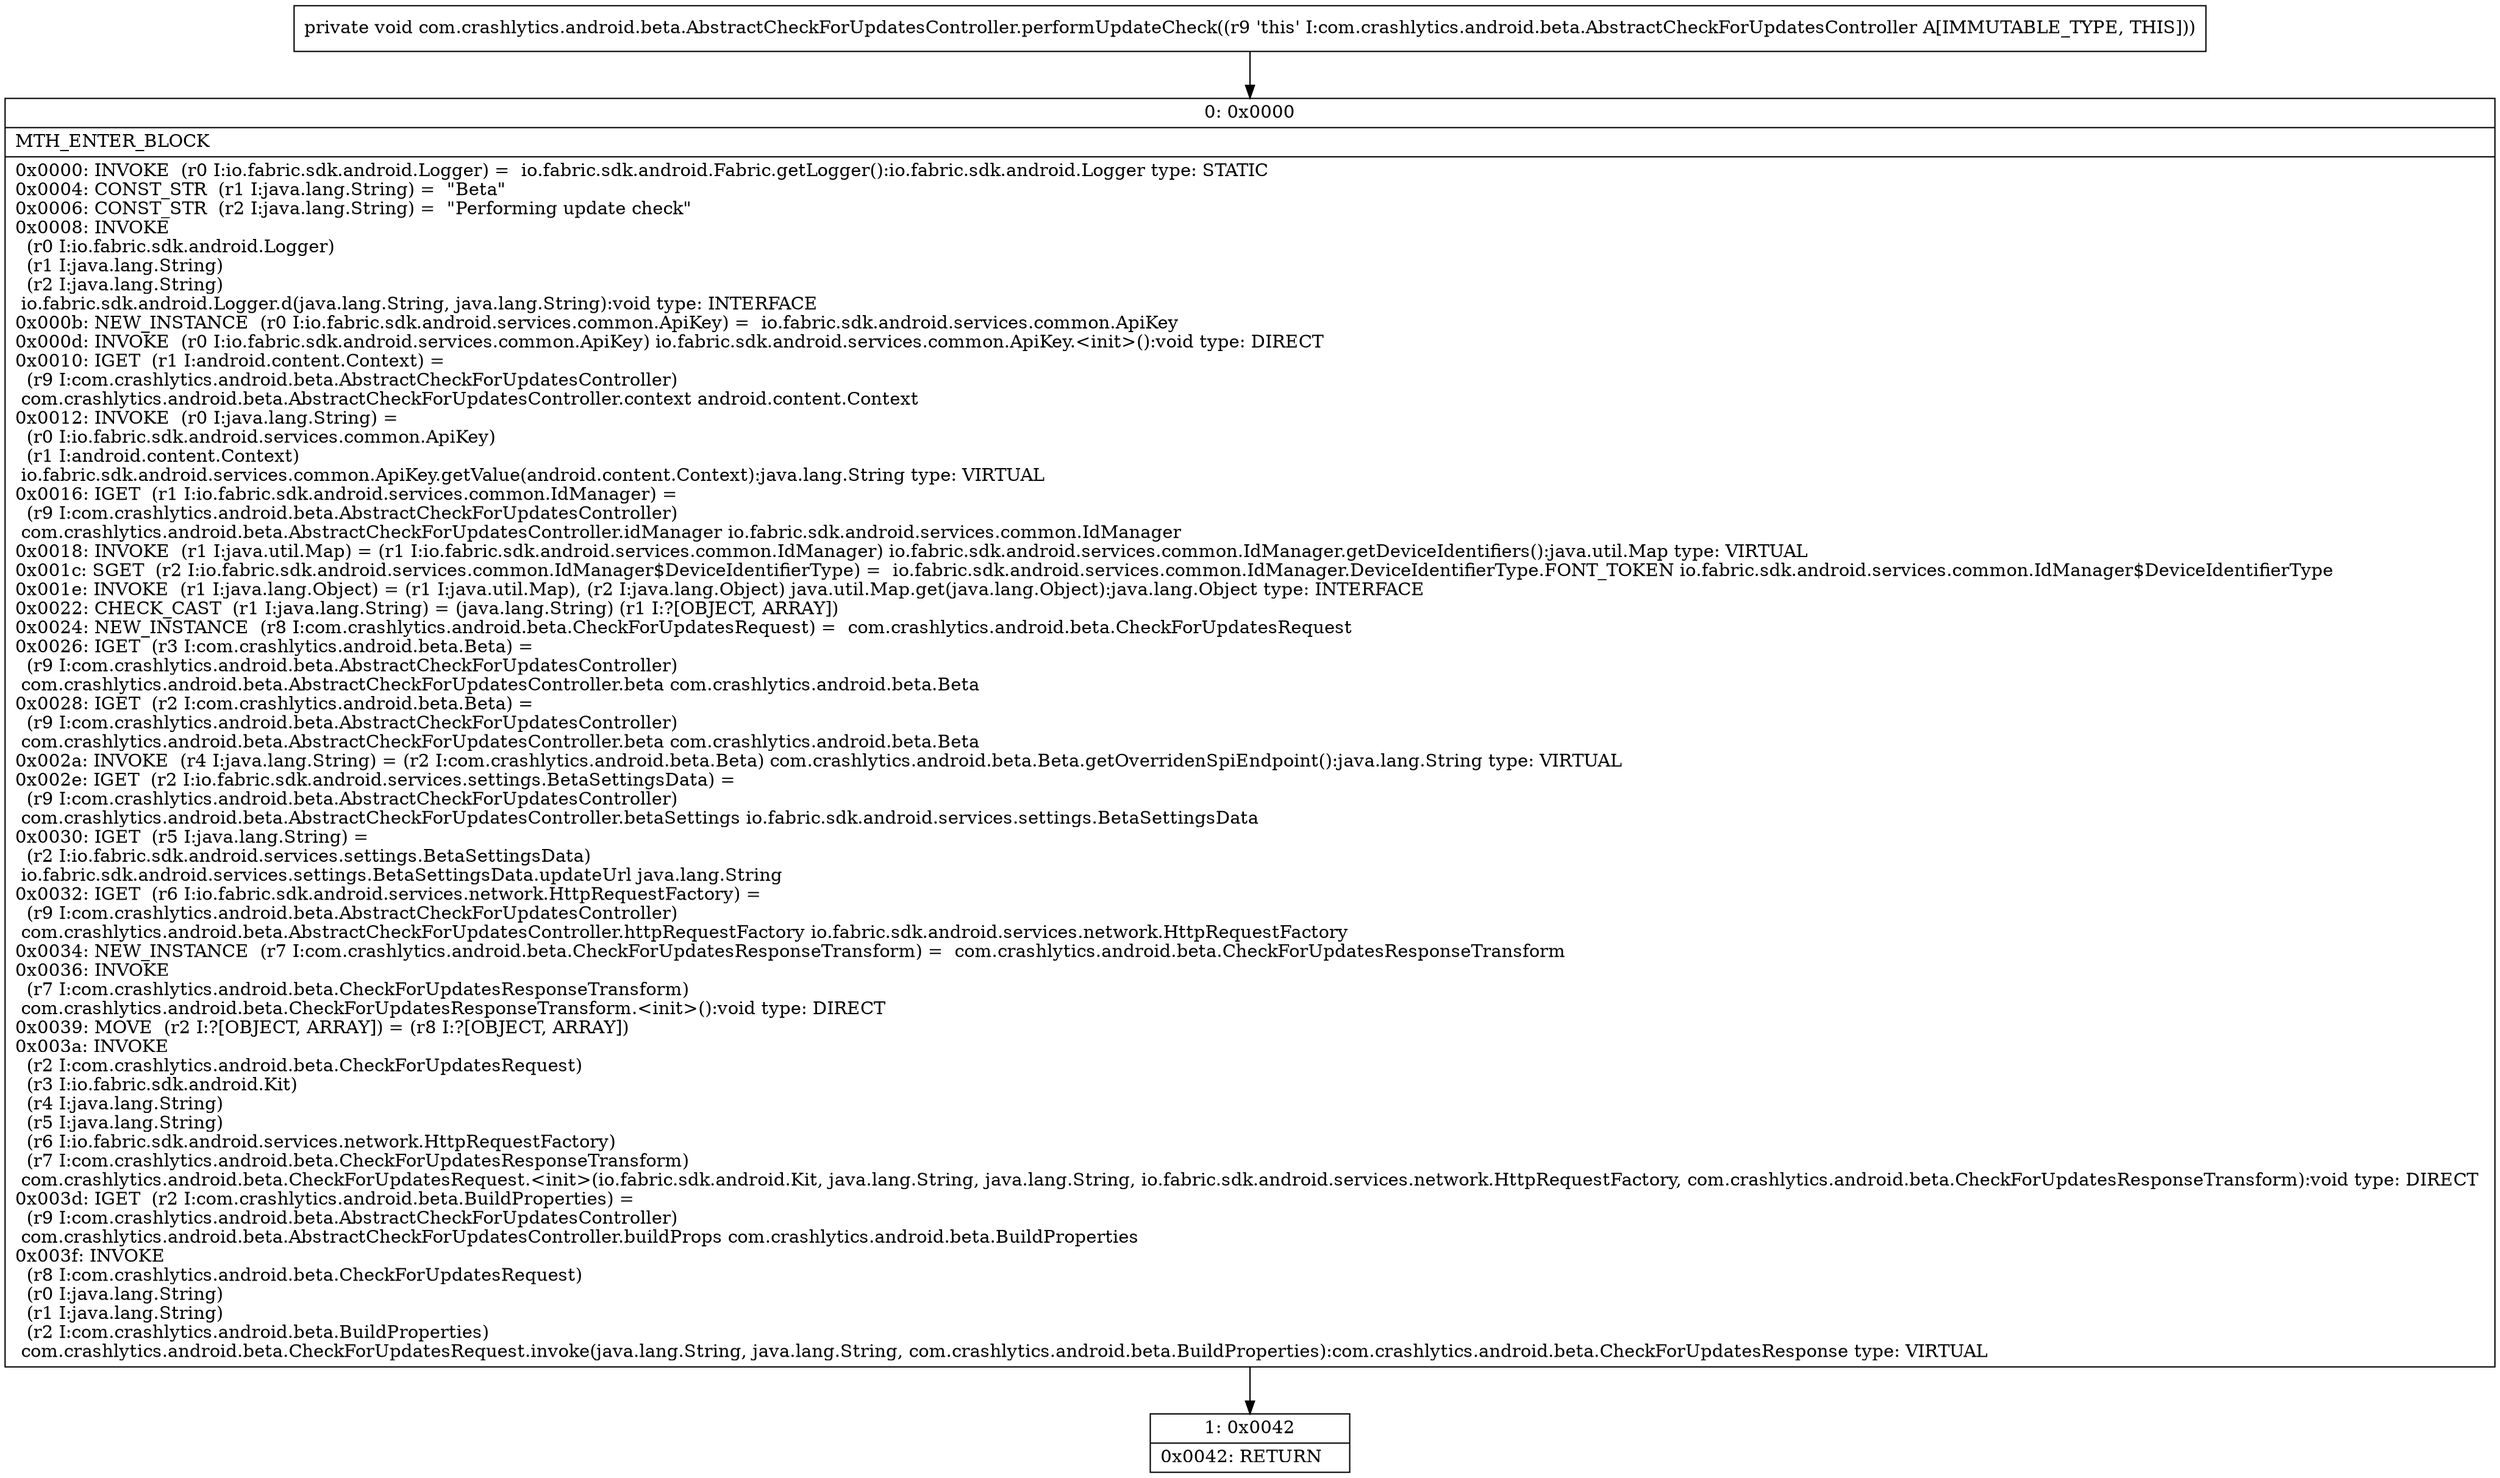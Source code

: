 digraph "CFG forcom.crashlytics.android.beta.AbstractCheckForUpdatesController.performUpdateCheck()V" {
Node_0 [shape=record,label="{0\:\ 0x0000|MTH_ENTER_BLOCK\l|0x0000: INVOKE  (r0 I:io.fabric.sdk.android.Logger) =  io.fabric.sdk.android.Fabric.getLogger():io.fabric.sdk.android.Logger type: STATIC \l0x0004: CONST_STR  (r1 I:java.lang.String) =  \"Beta\" \l0x0006: CONST_STR  (r2 I:java.lang.String) =  \"Performing update check\" \l0x0008: INVOKE  \l  (r0 I:io.fabric.sdk.android.Logger)\l  (r1 I:java.lang.String)\l  (r2 I:java.lang.String)\l io.fabric.sdk.android.Logger.d(java.lang.String, java.lang.String):void type: INTERFACE \l0x000b: NEW_INSTANCE  (r0 I:io.fabric.sdk.android.services.common.ApiKey) =  io.fabric.sdk.android.services.common.ApiKey \l0x000d: INVOKE  (r0 I:io.fabric.sdk.android.services.common.ApiKey) io.fabric.sdk.android.services.common.ApiKey.\<init\>():void type: DIRECT \l0x0010: IGET  (r1 I:android.content.Context) = \l  (r9 I:com.crashlytics.android.beta.AbstractCheckForUpdatesController)\l com.crashlytics.android.beta.AbstractCheckForUpdatesController.context android.content.Context \l0x0012: INVOKE  (r0 I:java.lang.String) = \l  (r0 I:io.fabric.sdk.android.services.common.ApiKey)\l  (r1 I:android.content.Context)\l io.fabric.sdk.android.services.common.ApiKey.getValue(android.content.Context):java.lang.String type: VIRTUAL \l0x0016: IGET  (r1 I:io.fabric.sdk.android.services.common.IdManager) = \l  (r9 I:com.crashlytics.android.beta.AbstractCheckForUpdatesController)\l com.crashlytics.android.beta.AbstractCheckForUpdatesController.idManager io.fabric.sdk.android.services.common.IdManager \l0x0018: INVOKE  (r1 I:java.util.Map) = (r1 I:io.fabric.sdk.android.services.common.IdManager) io.fabric.sdk.android.services.common.IdManager.getDeviceIdentifiers():java.util.Map type: VIRTUAL \l0x001c: SGET  (r2 I:io.fabric.sdk.android.services.common.IdManager$DeviceIdentifierType) =  io.fabric.sdk.android.services.common.IdManager.DeviceIdentifierType.FONT_TOKEN io.fabric.sdk.android.services.common.IdManager$DeviceIdentifierType \l0x001e: INVOKE  (r1 I:java.lang.Object) = (r1 I:java.util.Map), (r2 I:java.lang.Object) java.util.Map.get(java.lang.Object):java.lang.Object type: INTERFACE \l0x0022: CHECK_CAST  (r1 I:java.lang.String) = (java.lang.String) (r1 I:?[OBJECT, ARRAY]) \l0x0024: NEW_INSTANCE  (r8 I:com.crashlytics.android.beta.CheckForUpdatesRequest) =  com.crashlytics.android.beta.CheckForUpdatesRequest \l0x0026: IGET  (r3 I:com.crashlytics.android.beta.Beta) = \l  (r9 I:com.crashlytics.android.beta.AbstractCheckForUpdatesController)\l com.crashlytics.android.beta.AbstractCheckForUpdatesController.beta com.crashlytics.android.beta.Beta \l0x0028: IGET  (r2 I:com.crashlytics.android.beta.Beta) = \l  (r9 I:com.crashlytics.android.beta.AbstractCheckForUpdatesController)\l com.crashlytics.android.beta.AbstractCheckForUpdatesController.beta com.crashlytics.android.beta.Beta \l0x002a: INVOKE  (r4 I:java.lang.String) = (r2 I:com.crashlytics.android.beta.Beta) com.crashlytics.android.beta.Beta.getOverridenSpiEndpoint():java.lang.String type: VIRTUAL \l0x002e: IGET  (r2 I:io.fabric.sdk.android.services.settings.BetaSettingsData) = \l  (r9 I:com.crashlytics.android.beta.AbstractCheckForUpdatesController)\l com.crashlytics.android.beta.AbstractCheckForUpdatesController.betaSettings io.fabric.sdk.android.services.settings.BetaSettingsData \l0x0030: IGET  (r5 I:java.lang.String) = \l  (r2 I:io.fabric.sdk.android.services.settings.BetaSettingsData)\l io.fabric.sdk.android.services.settings.BetaSettingsData.updateUrl java.lang.String \l0x0032: IGET  (r6 I:io.fabric.sdk.android.services.network.HttpRequestFactory) = \l  (r9 I:com.crashlytics.android.beta.AbstractCheckForUpdatesController)\l com.crashlytics.android.beta.AbstractCheckForUpdatesController.httpRequestFactory io.fabric.sdk.android.services.network.HttpRequestFactory \l0x0034: NEW_INSTANCE  (r7 I:com.crashlytics.android.beta.CheckForUpdatesResponseTransform) =  com.crashlytics.android.beta.CheckForUpdatesResponseTransform \l0x0036: INVOKE  \l  (r7 I:com.crashlytics.android.beta.CheckForUpdatesResponseTransform)\l com.crashlytics.android.beta.CheckForUpdatesResponseTransform.\<init\>():void type: DIRECT \l0x0039: MOVE  (r2 I:?[OBJECT, ARRAY]) = (r8 I:?[OBJECT, ARRAY]) \l0x003a: INVOKE  \l  (r2 I:com.crashlytics.android.beta.CheckForUpdatesRequest)\l  (r3 I:io.fabric.sdk.android.Kit)\l  (r4 I:java.lang.String)\l  (r5 I:java.lang.String)\l  (r6 I:io.fabric.sdk.android.services.network.HttpRequestFactory)\l  (r7 I:com.crashlytics.android.beta.CheckForUpdatesResponseTransform)\l com.crashlytics.android.beta.CheckForUpdatesRequest.\<init\>(io.fabric.sdk.android.Kit, java.lang.String, java.lang.String, io.fabric.sdk.android.services.network.HttpRequestFactory, com.crashlytics.android.beta.CheckForUpdatesResponseTransform):void type: DIRECT \l0x003d: IGET  (r2 I:com.crashlytics.android.beta.BuildProperties) = \l  (r9 I:com.crashlytics.android.beta.AbstractCheckForUpdatesController)\l com.crashlytics.android.beta.AbstractCheckForUpdatesController.buildProps com.crashlytics.android.beta.BuildProperties \l0x003f: INVOKE  \l  (r8 I:com.crashlytics.android.beta.CheckForUpdatesRequest)\l  (r0 I:java.lang.String)\l  (r1 I:java.lang.String)\l  (r2 I:com.crashlytics.android.beta.BuildProperties)\l com.crashlytics.android.beta.CheckForUpdatesRequest.invoke(java.lang.String, java.lang.String, com.crashlytics.android.beta.BuildProperties):com.crashlytics.android.beta.CheckForUpdatesResponse type: VIRTUAL \l}"];
Node_1 [shape=record,label="{1\:\ 0x0042|0x0042: RETURN   \l}"];
MethodNode[shape=record,label="{private void com.crashlytics.android.beta.AbstractCheckForUpdatesController.performUpdateCheck((r9 'this' I:com.crashlytics.android.beta.AbstractCheckForUpdatesController A[IMMUTABLE_TYPE, THIS])) }"];
MethodNode -> Node_0;
Node_0 -> Node_1;
}

